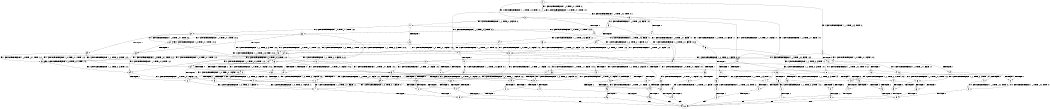 digraph BCG {
size = "7, 10.5";
center = TRUE;
node [shape = circle];
0 [peripheries = 2];
0 -> 1 [label = "EX !1 !ATOMIC_EXCH_BRANCH (1, +0, TRUE, +0, 1, TRUE) !:0:"];
0 -> 2 [label = "EX !2 !ATOMIC_EXCH_BRANCH (1, +1, TRUE, +0, 3, TRUE) !:0:"];
0 -> 3 [label = "EX !0 !ATOMIC_EXCH_BRANCH (1, +1, TRUE, +0, 2, TRUE) !:0:"];
1 -> 4 [label = "EX !2 !ATOMIC_EXCH_BRANCH (1, +1, TRUE, +0, 3, TRUE) !:0:1:"];
1 -> 5 [label = "EX !0 !ATOMIC_EXCH_BRANCH (1, +1, TRUE, +0, 2, TRUE) !:0:1:"];
1 -> 1 [label = "EX !1 !ATOMIC_EXCH_BRANCH (1, +0, TRUE, +0, 1, TRUE) !:0:1:"];
2 -> 6 [label = "TERMINATE !2"];
2 -> 7 [label = "EX !1 !ATOMIC_EXCH_BRANCH (1, +0, TRUE, +0, 1, FALSE) !:0:2:"];
2 -> 8 [label = "EX !0 !ATOMIC_EXCH_BRANCH (1, +1, TRUE, +0, 2, FALSE) !:0:2:"];
3 -> 9 [label = "TERMINATE !0"];
3 -> 10 [label = "EX !1 !ATOMIC_EXCH_BRANCH (1, +0, TRUE, +0, 1, FALSE) !:0:"];
3 -> 11 [label = "EX !2 !ATOMIC_EXCH_BRANCH (1, +1, TRUE, +0, 3, FALSE) !:0:"];
4 -> 12 [label = "TERMINATE !2"];
4 -> 13 [label = "EX !0 !ATOMIC_EXCH_BRANCH (1, +1, TRUE, +0, 2, FALSE) !:0:1:2:"];
4 -> 7 [label = "EX !1 !ATOMIC_EXCH_BRANCH (1, +0, TRUE, +0, 1, FALSE) !:0:1:2:"];
5 -> 14 [label = "TERMINATE !0"];
5 -> 15 [label = "EX !2 !ATOMIC_EXCH_BRANCH (1, +1, TRUE, +0, 3, FALSE) !:0:1:"];
5 -> 10 [label = "EX !1 !ATOMIC_EXCH_BRANCH (1, +0, TRUE, +0, 1, FALSE) !:0:1:"];
6 -> 16 [label = "EX !1 !ATOMIC_EXCH_BRANCH (1, +0, TRUE, +0, 1, FALSE) !:0:"];
6 -> 17 [label = "EX !0 !ATOMIC_EXCH_BRANCH (1, +1, TRUE, +0, 2, FALSE) !:0:"];
7 -> 18 [label = "TERMINATE !1"];
7 -> 19 [label = "TERMINATE !2"];
7 -> 20 [label = "EX !0 !ATOMIC_EXCH_BRANCH (1, +1, TRUE, +0, 2, TRUE) !:0:1:2:"];
8 -> 21 [label = "TERMINATE !2"];
8 -> 22 [label = "TERMINATE !0"];
8 -> 23 [label = "EX !1 !ATOMIC_EXCH_BRANCH (1, +0, TRUE, +0, 1, FALSE) !:0:2:"];
9 -> 24 [label = "EX !2 !ATOMIC_EXCH_BRANCH (1, +1, TRUE, +0, 3, FALSE) !:1:"];
9 -> 25 [label = "EX !1 !ATOMIC_EXCH_BRANCH (1, +0, TRUE, +0, 1, FALSE) !:1:"];
10 -> 26 [label = "TERMINATE !1"];
10 -> 27 [label = "TERMINATE !0"];
10 -> 20 [label = "EX !2 !ATOMIC_EXCH_BRANCH (1, +1, TRUE, +0, 3, TRUE) !:0:1:"];
11 -> 28 [label = "TERMINATE !0"];
11 -> 29 [label = "EX !1 !ATOMIC_EXCH_BRANCH (1, +0, TRUE, +0, 1, FALSE) !:0:2:"];
11 -> 30 [label = "EX !2 !ATOMIC_EXCH_BRANCH (1, +0, TRUE, +1, 1, TRUE) !:0:2:"];
12 -> 31 [label = "EX !0 !ATOMIC_EXCH_BRANCH (1, +1, TRUE, +0, 2, FALSE) !:0:1:"];
12 -> 16 [label = "EX !1 !ATOMIC_EXCH_BRANCH (1, +0, TRUE, +0, 1, FALSE) !:0:1:"];
13 -> 32 [label = "TERMINATE !2"];
13 -> 33 [label = "TERMINATE !0"];
13 -> 23 [label = "EX !1 !ATOMIC_EXCH_BRANCH (1, +0, TRUE, +0, 1, FALSE) !:0:1:2:"];
14 -> 34 [label = "EX !2 !ATOMIC_EXCH_BRANCH (1, +1, TRUE, +0, 3, FALSE) !:1:"];
14 -> 25 [label = "EX !1 !ATOMIC_EXCH_BRANCH (1, +0, TRUE, +0, 1, FALSE) !:1:"];
15 -> 35 [label = "TERMINATE !0"];
15 -> 36 [label = "EX !2 !ATOMIC_EXCH_BRANCH (1, +0, TRUE, +1, 1, TRUE) !:0:1:2:"];
15 -> 29 [label = "EX !1 !ATOMIC_EXCH_BRANCH (1, +0, TRUE, +0, 1, FALSE) !:0:1:2:"];
16 -> 37 [label = "TERMINATE !1"];
16 -> 38 [label = "EX !0 !ATOMIC_EXCH_BRANCH (1, +1, TRUE, +0, 2, TRUE) !:0:1:"];
17 -> 39 [label = "TERMINATE !0"];
17 -> 40 [label = "EX !1 !ATOMIC_EXCH_BRANCH (1, +0, TRUE, +0, 1, FALSE) !:0:"];
18 -> 41 [label = "TERMINATE !2"];
18 -> 42 [label = "EX !0 !ATOMIC_EXCH_BRANCH (1, +1, TRUE, +0, 2, TRUE) !:0:2:"];
19 -> 37 [label = "TERMINATE !1"];
19 -> 38 [label = "EX !0 !ATOMIC_EXCH_BRANCH (1, +1, TRUE, +0, 2, TRUE) !:0:1:"];
20 -> 43 [label = "TERMINATE !1"];
20 -> 44 [label = "TERMINATE !2"];
20 -> 45 [label = "TERMINATE !0"];
21 -> 39 [label = "TERMINATE !0"];
21 -> 40 [label = "EX !1 !ATOMIC_EXCH_BRANCH (1, +0, TRUE, +0, 1, FALSE) !:0:"];
22 -> 46 [label = "TERMINATE !2"];
22 -> 47 [label = "EX !1 !ATOMIC_EXCH_BRANCH (1, +0, TRUE, +0, 1, FALSE) !:1:2:"];
23 -> 48 [label = "TERMINATE !1"];
23 -> 49 [label = "TERMINATE !2"];
23 -> 50 [label = "TERMINATE !0"];
24 -> 51 [label = "EX !1 !ATOMIC_EXCH_BRANCH (1, +0, TRUE, +0, 1, FALSE) !:1:2:"];
24 -> 52 [label = "EX !2 !ATOMIC_EXCH_BRANCH (1, +0, TRUE, +1, 1, TRUE) !:1:2:"];
25 -> 53 [label = "TERMINATE !1"];
25 -> 54 [label = "EX !2 !ATOMIC_EXCH_BRANCH (1, +1, TRUE, +0, 3, TRUE) !:1:"];
26 -> 55 [label = "TERMINATE !0"];
26 -> 42 [label = "EX !2 !ATOMIC_EXCH_BRANCH (1, +1, TRUE, +0, 3, TRUE) !:0:"];
27 -> 53 [label = "TERMINATE !1"];
27 -> 54 [label = "EX !2 !ATOMIC_EXCH_BRANCH (1, +1, TRUE, +0, 3, TRUE) !:1:"];
28 -> 51 [label = "EX !1 !ATOMIC_EXCH_BRANCH (1, +0, TRUE, +0, 1, FALSE) !:1:2:"];
28 -> 52 [label = "EX !2 !ATOMIC_EXCH_BRANCH (1, +0, TRUE, +1, 1, TRUE) !:1:2:"];
29 -> 56 [label = "TERMINATE !1"];
29 -> 57 [label = "TERMINATE !0"];
29 -> 58 [label = "EX !2 !ATOMIC_EXCH_BRANCH (1, +0, TRUE, +1, 1, FALSE) !:0:1:2:"];
30 -> 59 [label = "TERMINATE !0"];
30 -> 60 [label = "EX !1 !ATOMIC_EXCH_BRANCH (1, +0, TRUE, +0, 1, TRUE) !:0:2:"];
30 -> 61 [label = "EX !2 !ATOMIC_EXCH_BRANCH (1, +1, TRUE, +0, 3, TRUE) !:0:2:"];
31 -> 62 [label = "TERMINATE !0"];
31 -> 40 [label = "EX !1 !ATOMIC_EXCH_BRANCH (1, +0, TRUE, +0, 1, FALSE) !:0:1:"];
32 -> 62 [label = "TERMINATE !0"];
32 -> 40 [label = "EX !1 !ATOMIC_EXCH_BRANCH (1, +0, TRUE, +0, 1, FALSE) !:0:1:"];
33 -> 63 [label = "TERMINATE !2"];
33 -> 47 [label = "EX !1 !ATOMIC_EXCH_BRANCH (1, +0, TRUE, +0, 1, FALSE) !:1:2:"];
34 -> 64 [label = "EX !2 !ATOMIC_EXCH_BRANCH (1, +0, TRUE, +1, 1, TRUE) !:1:2:"];
34 -> 51 [label = "EX !1 !ATOMIC_EXCH_BRANCH (1, +0, TRUE, +0, 1, FALSE) !:1:2:"];
35 -> 64 [label = "EX !2 !ATOMIC_EXCH_BRANCH (1, +0, TRUE, +1, 1, TRUE) !:1:2:"];
35 -> 51 [label = "EX !1 !ATOMIC_EXCH_BRANCH (1, +0, TRUE, +0, 1, FALSE) !:1:2:"];
36 -> 65 [label = "TERMINATE !0"];
36 -> 66 [label = "EX !2 !ATOMIC_EXCH_BRANCH (1, +1, TRUE, +0, 3, TRUE) !:0:1:2:"];
36 -> 60 [label = "EX !1 !ATOMIC_EXCH_BRANCH (1, +0, TRUE, +0, 1, TRUE) !:0:1:2:"];
37 -> 67 [label = "EX !0 !ATOMIC_EXCH_BRANCH (1, +1, TRUE, +0, 2, TRUE) !:0:"];
38 -> 68 [label = "TERMINATE !1"];
38 -> 69 [label = "TERMINATE !0"];
39 -> 70 [label = "EX !1 !ATOMIC_EXCH_BRANCH (1, +0, TRUE, +0, 1, FALSE) !:1:"];
40 -> 71 [label = "TERMINATE !1"];
40 -> 72 [label = "TERMINATE !0"];
41 -> 67 [label = "EX !0 !ATOMIC_EXCH_BRANCH (1, +1, TRUE, +0, 2, TRUE) !:0:"];
42 -> 73 [label = "TERMINATE !2"];
42 -> 74 [label = "TERMINATE !0"];
43 -> 73 [label = "TERMINATE !2"];
43 -> 74 [label = "TERMINATE !0"];
44 -> 68 [label = "TERMINATE !1"];
44 -> 69 [label = "TERMINATE !0"];
45 -> 75 [label = "TERMINATE !1"];
45 -> 76 [label = "TERMINATE !2"];
46 -> 70 [label = "EX !1 !ATOMIC_EXCH_BRANCH (1, +0, TRUE, +0, 1, FALSE) !:1:"];
47 -> 77 [label = "TERMINATE !1"];
47 -> 78 [label = "TERMINATE !2"];
48 -> 79 [label = "TERMINATE !2"];
48 -> 80 [label = "TERMINATE !0"];
49 -> 71 [label = "TERMINATE !1"];
49 -> 72 [label = "TERMINATE !0"];
50 -> 77 [label = "TERMINATE !1"];
50 -> 78 [label = "TERMINATE !2"];
51 -> 81 [label = "TERMINATE !1"];
51 -> 82 [label = "EX !2 !ATOMIC_EXCH_BRANCH (1, +0, TRUE, +1, 1, FALSE) !:1:2:"];
52 -> 83 [label = "EX !1 !ATOMIC_EXCH_BRANCH (1, +0, TRUE, +0, 1, TRUE) !:1:2:"];
52 -> 84 [label = "EX !2 !ATOMIC_EXCH_BRANCH (1, +1, TRUE, +0, 3, TRUE) !:1:2:"];
53 -> 85 [label = "EX !2 !ATOMIC_EXCH_BRANCH (1, +1, TRUE, +0, 3, TRUE) !:2:"];
54 -> 75 [label = "TERMINATE !1"];
54 -> 76 [label = "TERMINATE !2"];
55 -> 86 [label = "EX !2 !ATOMIC_EXCH_BRANCH (1, +1, TRUE, +0, 3, TRUE) !:1:2:"];
56 -> 87 [label = "TERMINATE !0"];
56 -> 88 [label = "EX !2 !ATOMIC_EXCH_BRANCH (1, +0, TRUE, +1, 1, FALSE) !:0:2:"];
57 -> 81 [label = "TERMINATE !1"];
57 -> 82 [label = "EX !2 !ATOMIC_EXCH_BRANCH (1, +0, TRUE, +1, 1, FALSE) !:1:2:"];
58 -> 48 [label = "TERMINATE !1"];
58 -> 49 [label = "TERMINATE !2"];
58 -> 50 [label = "TERMINATE !0"];
59 -> 83 [label = "EX !1 !ATOMIC_EXCH_BRANCH (1, +0, TRUE, +0, 1, TRUE) !:1:2:"];
59 -> 84 [label = "EX !2 !ATOMIC_EXCH_BRANCH (1, +1, TRUE, +0, 3, TRUE) !:1:2:"];
60 -> 65 [label = "TERMINATE !0"];
60 -> 66 [label = "EX !2 !ATOMIC_EXCH_BRANCH (1, +1, TRUE, +0, 3, TRUE) !:0:1:2:"];
60 -> 60 [label = "EX !1 !ATOMIC_EXCH_BRANCH (1, +0, TRUE, +0, 1, TRUE) !:0:1:2:"];
61 -> 21 [label = "TERMINATE !2"];
61 -> 22 [label = "TERMINATE !0"];
61 -> 23 [label = "EX !1 !ATOMIC_EXCH_BRANCH (1, +0, TRUE, +0, 1, FALSE) !:0:2:"];
62 -> 70 [label = "EX !1 !ATOMIC_EXCH_BRANCH (1, +0, TRUE, +0, 1, FALSE) !:1:"];
63 -> 70 [label = "EX !1 !ATOMIC_EXCH_BRANCH (1, +0, TRUE, +0, 1, FALSE) !:1:"];
64 -> 89 [label = "EX !2 !ATOMIC_EXCH_BRANCH (1, +1, TRUE, +0, 3, TRUE) !:1:2:"];
64 -> 83 [label = "EX !1 !ATOMIC_EXCH_BRANCH (1, +0, TRUE, +0, 1, TRUE) !:1:2:"];
65 -> 89 [label = "EX !2 !ATOMIC_EXCH_BRANCH (1, +1, TRUE, +0, 3, TRUE) !:1:2:"];
65 -> 83 [label = "EX !1 !ATOMIC_EXCH_BRANCH (1, +0, TRUE, +0, 1, TRUE) !:1:2:"];
66 -> 32 [label = "TERMINATE !2"];
66 -> 33 [label = "TERMINATE !0"];
66 -> 23 [label = "EX !1 !ATOMIC_EXCH_BRANCH (1, +0, TRUE, +0, 1, FALSE) !:0:1:2:"];
67 -> 90 [label = "TERMINATE !0"];
68 -> 90 [label = "TERMINATE !0"];
69 -> 91 [label = "TERMINATE !1"];
70 -> 92 [label = "TERMINATE !1"];
71 -> 93 [label = "TERMINATE !0"];
72 -> 92 [label = "TERMINATE !1"];
73 -> 90 [label = "TERMINATE !0"];
74 -> 94 [label = "TERMINATE !2"];
75 -> 95 [label = "TERMINATE !2"];
76 -> 91 [label = "TERMINATE !1"];
77 -> 96 [label = "TERMINATE !2"];
78 -> 92 [label = "TERMINATE !1"];
79 -> 93 [label = "TERMINATE !0"];
80 -> 97 [label = "TERMINATE !2"];
81 -> 98 [label = "EX !2 !ATOMIC_EXCH_BRANCH (1, +0, TRUE, +1, 1, FALSE) !:2:"];
82 -> 77 [label = "TERMINATE !1"];
82 -> 78 [label = "TERMINATE !2"];
83 -> 89 [label = "EX !2 !ATOMIC_EXCH_BRANCH (1, +1, TRUE, +0, 3, TRUE) !:1:2:"];
83 -> 83 [label = "EX !1 !ATOMIC_EXCH_BRANCH (1, +0, TRUE, +0, 1, TRUE) !:1:2:"];
84 -> 46 [label = "TERMINATE !2"];
84 -> 47 [label = "EX !1 !ATOMIC_EXCH_BRANCH (1, +0, TRUE, +0, 1, FALSE) !:1:2:"];
85 -> 95 [label = "TERMINATE !2"];
86 -> 94 [label = "TERMINATE !2"];
87 -> 99 [label = "EX !2 !ATOMIC_EXCH_BRANCH (1, +0, TRUE, +1, 1, FALSE) !:1:2:"];
88 -> 79 [label = "TERMINATE !2"];
88 -> 80 [label = "TERMINATE !0"];
89 -> 63 [label = "TERMINATE !2"];
89 -> 47 [label = "EX !1 !ATOMIC_EXCH_BRANCH (1, +0, TRUE, +0, 1, FALSE) !:1:2:"];
90 -> 100 [label = "exit"];
91 -> 100 [label = "exit"];
92 -> 100 [label = "exit"];
93 -> 100 [label = "exit"];
94 -> 100 [label = "exit"];
95 -> 100 [label = "exit"];
96 -> 100 [label = "exit"];
97 -> 100 [label = "exit"];
98 -> 96 [label = "TERMINATE !2"];
99 -> 97 [label = "TERMINATE !2"];
}
